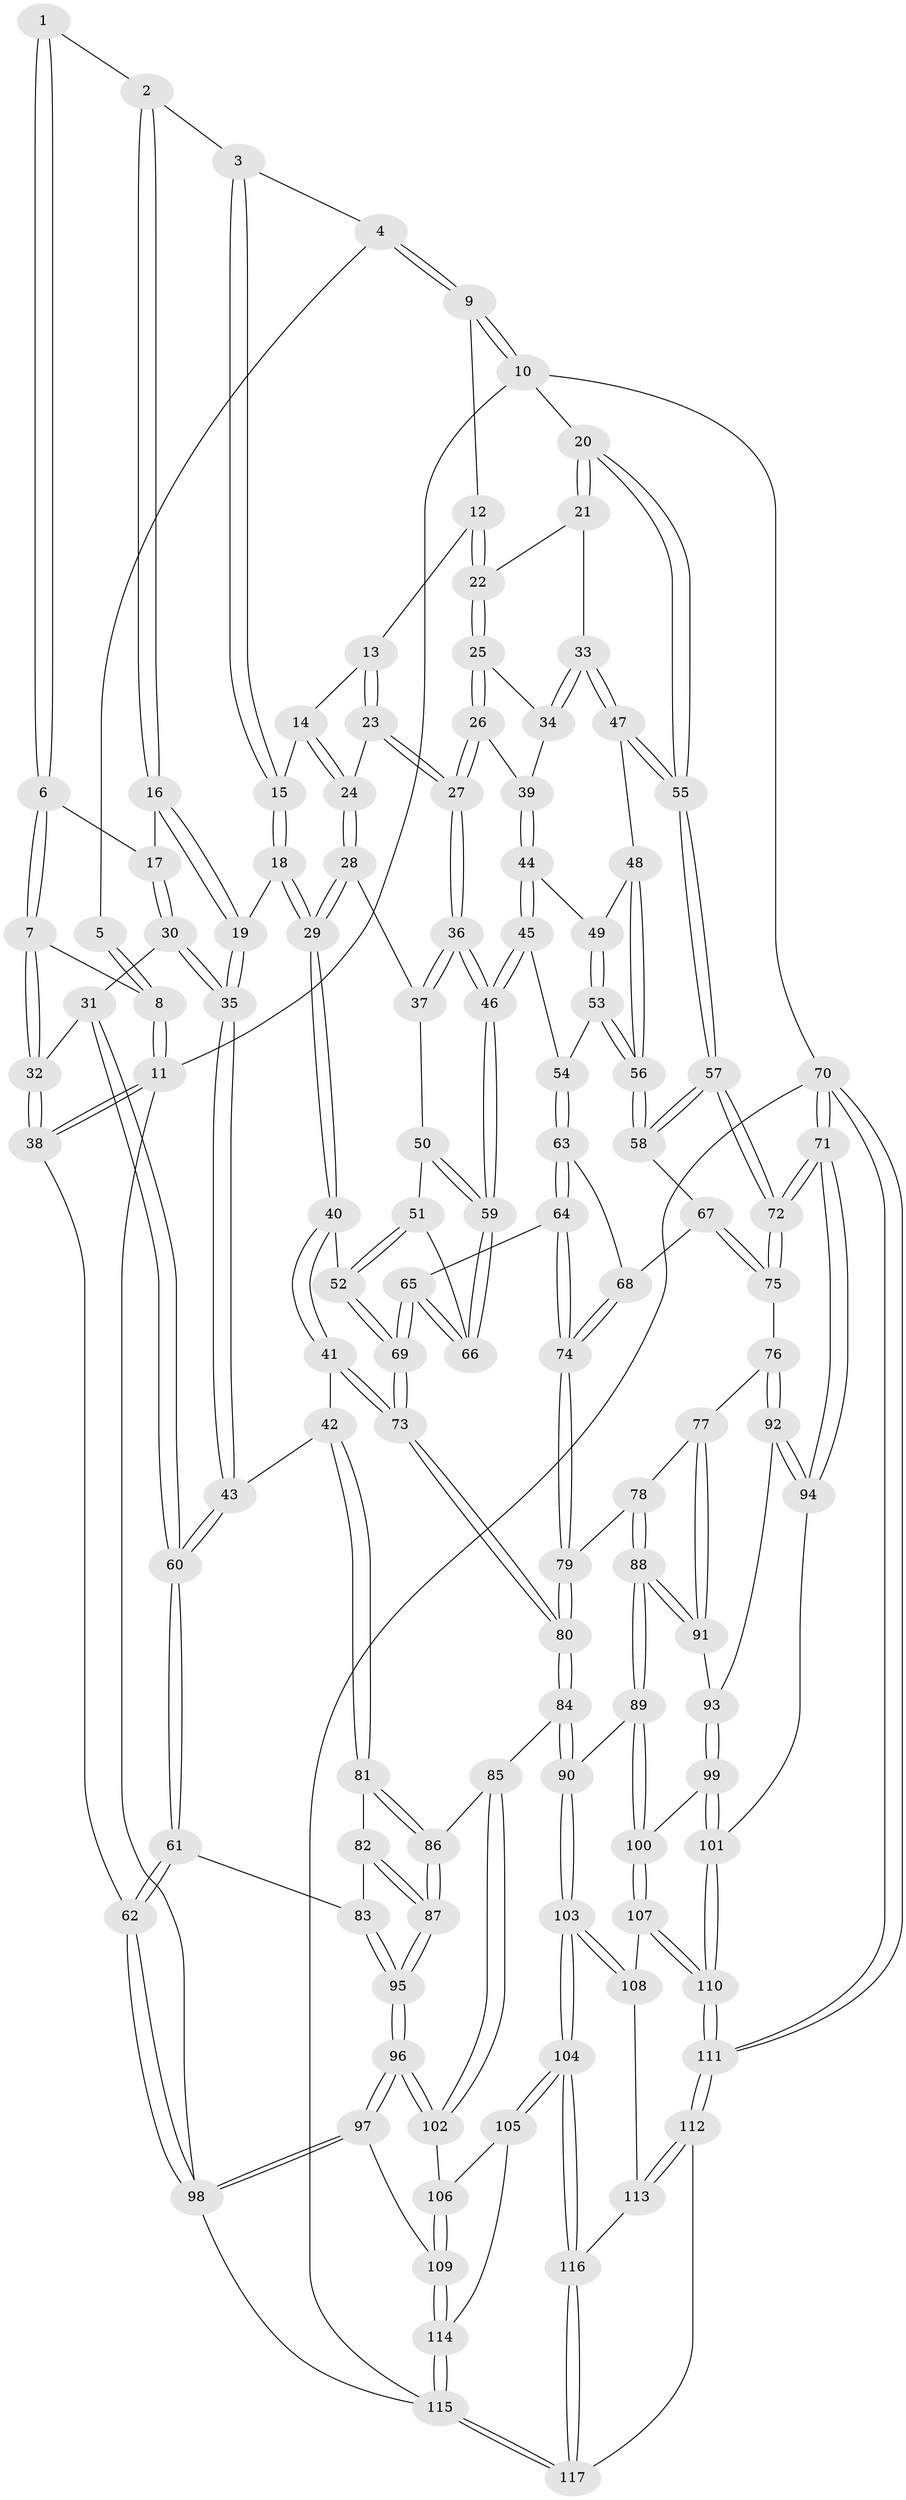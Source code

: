 // coarse degree distribution, {2: 0.13513513513513514, 3: 0.4594594594594595, 4: 0.2702702702702703, 5: 0.05405405405405406, 6: 0.05405405405405406, 7: 0.02702702702702703}
// Generated by graph-tools (version 1.1) at 2025/54/03/04/25 22:54:37]
// undirected, 117 vertices, 289 edges
graph export_dot {
  node [color=gray90,style=filled];
  1 [pos="+0.31262775274843924+0"];
  2 [pos="+0.3888337908270845+0.06800577414909653"];
  3 [pos="+0.5813105378772788+0"];
  4 [pos="+0.5947983903863377+0"];
  5 [pos="+0.29190576940511903+0"];
  6 [pos="+0.2516317286278768+0.11086458528866835"];
  7 [pos="+0.19366549587376283+0.13654278906656872"];
  8 [pos="+0+0"];
  9 [pos="+0.8437775223261244+0"];
  10 [pos="+1+0"];
  11 [pos="+0+0"];
  12 [pos="+0.8212110427214666+0"];
  13 [pos="+0.7684259838152222+0.06383659256395811"];
  14 [pos="+0.6847490256253693+0.09551541587911665"];
  15 [pos="+0.5482970383485922+0.08798428836288347"];
  16 [pos="+0.39534828167634356+0.11811486399549478"];
  17 [pos="+0.35169659698470535+0.12306928589108512"];
  18 [pos="+0.5204051324371688+0.1454017499140361"];
  19 [pos="+0.4548588672529425+0.1535160196388373"];
  20 [pos="+1+0"];
  21 [pos="+0.9082217167618023+0.13641971223431182"];
  22 [pos="+0.9032665564457976+0.13409858285062864"];
  23 [pos="+0.7613717239051033+0.15765872928829394"];
  24 [pos="+0.6656677478454852+0.17944138596610937"];
  25 [pos="+0.8462176305295184+0.20555225167259247"];
  26 [pos="+0.8206237994214154+0.2207977332778753"];
  27 [pos="+0.7901119841273015+0.2260883932356438"];
  28 [pos="+0.6143062198207625+0.21615777520753907"];
  29 [pos="+0.5623466592418913+0.19818692481114938"];
  30 [pos="+0.29422263365637713+0.27797648845039286"];
  31 [pos="+0.18693335994857552+0.21989151383378341"];
  32 [pos="+0.17512193643204121+0.17980014591572038"];
  33 [pos="+1+0.2153890366866362"];
  34 [pos="+0.9071617300778032+0.23184141203963662"];
  35 [pos="+0.3594611580011286+0.3349646166010299"];
  36 [pos="+0.7620845307409818+0.2768967816372626"];
  37 [pos="+0.6194950668217128+0.22159674902777374"];
  38 [pos="+0+0.16925957721245796"];
  39 [pos="+0.8861895186655566+0.27768608187170113"];
  40 [pos="+0.5149732691569654+0.3704470074732104"];
  41 [pos="+0.40067383328171574+0.3922905044855018"];
  42 [pos="+0.3816757667455378+0.3915808494137274"];
  43 [pos="+0.3689118287804127+0.3747336113450454"];
  44 [pos="+0.8896905015807095+0.28480998921251377"];
  45 [pos="+0.8546065199802237+0.330704407774067"];
  46 [pos="+0.765375796360025+0.32740346459885405"];
  47 [pos="+1+0.21791239885160374"];
  48 [pos="+0.977019346604304+0.26550793432100694"];
  49 [pos="+0.9054171858775439+0.2872242583736561"];
  50 [pos="+0.6328713042924545+0.2954326962660854"];
  51 [pos="+0.6272250607558355+0.3625317227758044"];
  52 [pos="+0.5649561359316742+0.39552825707605777"];
  53 [pos="+0.9275276418501379+0.3601402137031949"];
  54 [pos="+0.881969579467626+0.3538813739328337"];
  55 [pos="+1+0.19375118712333733"];
  56 [pos="+0.9458198938714317+0.36832571778253065"];
  57 [pos="+1+0.41312882704808485"];
  58 [pos="+0.9724995829054385+0.41288680604616773"];
  59 [pos="+0.7642963367966223+0.3297315635921541"];
  60 [pos="+0.09532282018959094+0.41298711234746444"];
  61 [pos="+0.00478421110257027+0.4949208545963537"];
  62 [pos="+0+0.4957479457761054"];
  63 [pos="+0.8616701094961197+0.409262849684822"];
  64 [pos="+0.7867783345858623+0.44490034326583155"];
  65 [pos="+0.7535716945267986+0.4037926202740777"];
  66 [pos="+0.748052457798611+0.37692703742889816"];
  67 [pos="+0.9538616232997236+0.4316385932223567"];
  68 [pos="+0.9502080327538874+0.4319360128464123"];
  69 [pos="+0.6084071959033072+0.5078182936924195"];
  70 [pos="+1+1"];
  71 [pos="+1+0.7662254622822776"];
  72 [pos="+1+0.5714170363212663"];
  73 [pos="+0.5973033261175182+0.6123073690312133"];
  74 [pos="+0.8033944010122144+0.49613784958693846"];
  75 [pos="+0.9350684931316496+0.5562296257216"];
  76 [pos="+0.9316203390251667+0.5584198508712234"];
  77 [pos="+0.8698990635265387+0.557667448455239"];
  78 [pos="+0.8103138096164623+0.5103284356075858"];
  79 [pos="+0.8038021118593234+0.5022221070985269"];
  80 [pos="+0.5978670320904582+0.6187744380219196"];
  81 [pos="+0.36854532093909176+0.438513501254911"];
  82 [pos="+0.3496641648249504+0.46889100175264664"];
  83 [pos="+0.028453377991881336+0.5088657213755331"];
  84 [pos="+0.5948795042967332+0.6305041681978366"];
  85 [pos="+0.5904288062911102+0.6323215378035816"];
  86 [pos="+0.504208580618764+0.6220919625513365"];
  87 [pos="+0.2961482255435045+0.66262236967748"];
  88 [pos="+0.7436366987103032+0.7082012897013302"];
  89 [pos="+0.7429377409425265+0.7087050688029864"];
  90 [pos="+0.6838303909688794+0.7040911024732964"];
  91 [pos="+0.831969497590514+0.6650148829279654"];
  92 [pos="+0.9321462230056577+0.5620932844178866"];
  93 [pos="+0.9349628232697114+0.7018745966474271"];
  94 [pos="+1+0.7639150388112731"];
  95 [pos="+0.26272463345077524+0.6934943143252261"];
  96 [pos="+0.2642501488283574+0.7711915015541312"];
  97 [pos="+0.2633049517965116+0.7770690291292113"];
  98 [pos="+0+0.9066682099436864"];
  99 [pos="+0.9544990140281653+0.7244979879331068"];
  100 [pos="+0.8149101310857997+0.7929658687789584"];
  101 [pos="+1+0.7657388135887089"];
  102 [pos="+0.5247239683670731+0.7433513387662336"];
  103 [pos="+0.6485573709432746+0.9090237320065925"];
  104 [pos="+0.5880094433556755+0.965037573886689"];
  105 [pos="+0.5204248997287577+0.8887894329341225"];
  106 [pos="+0.5193162046696513+0.784014209614509"];
  107 [pos="+0.8353659343104043+0.8818858536159563"];
  108 [pos="+0.7849385218308726+0.9034072780786195"];
  109 [pos="+0.2783196721797186+0.8212515439908054"];
  110 [pos="+0.8777763764669924+0.9011455456137203"];
  111 [pos="+1+1"];
  112 [pos="+0.8303212373114102+1"];
  113 [pos="+0.7793277265925718+0.9847374714408422"];
  114 [pos="+0.2846941619973377+0.8441141873057535"];
  115 [pos="+0.21208960613483502+1"];
  116 [pos="+0.5834052332581667+1"];
  117 [pos="+0.5550099024385862+1"];
  1 -- 2;
  1 -- 6;
  1 -- 6;
  2 -- 3;
  2 -- 16;
  2 -- 16;
  3 -- 4;
  3 -- 15;
  3 -- 15;
  4 -- 5;
  4 -- 9;
  4 -- 9;
  5 -- 8;
  5 -- 8;
  6 -- 7;
  6 -- 7;
  6 -- 17;
  7 -- 8;
  7 -- 32;
  7 -- 32;
  8 -- 11;
  8 -- 11;
  9 -- 10;
  9 -- 10;
  9 -- 12;
  10 -- 11;
  10 -- 20;
  10 -- 70;
  11 -- 38;
  11 -- 38;
  11 -- 98;
  12 -- 13;
  12 -- 22;
  12 -- 22;
  13 -- 14;
  13 -- 23;
  13 -- 23;
  14 -- 15;
  14 -- 24;
  14 -- 24;
  15 -- 18;
  15 -- 18;
  16 -- 17;
  16 -- 19;
  16 -- 19;
  17 -- 30;
  17 -- 30;
  18 -- 19;
  18 -- 29;
  18 -- 29;
  19 -- 35;
  19 -- 35;
  20 -- 21;
  20 -- 21;
  20 -- 55;
  20 -- 55;
  21 -- 22;
  21 -- 33;
  22 -- 25;
  22 -- 25;
  23 -- 24;
  23 -- 27;
  23 -- 27;
  24 -- 28;
  24 -- 28;
  25 -- 26;
  25 -- 26;
  25 -- 34;
  26 -- 27;
  26 -- 27;
  26 -- 39;
  27 -- 36;
  27 -- 36;
  28 -- 29;
  28 -- 29;
  28 -- 37;
  29 -- 40;
  29 -- 40;
  30 -- 31;
  30 -- 35;
  30 -- 35;
  31 -- 32;
  31 -- 60;
  31 -- 60;
  32 -- 38;
  32 -- 38;
  33 -- 34;
  33 -- 34;
  33 -- 47;
  33 -- 47;
  34 -- 39;
  35 -- 43;
  35 -- 43;
  36 -- 37;
  36 -- 37;
  36 -- 46;
  36 -- 46;
  37 -- 50;
  38 -- 62;
  39 -- 44;
  39 -- 44;
  40 -- 41;
  40 -- 41;
  40 -- 52;
  41 -- 42;
  41 -- 73;
  41 -- 73;
  42 -- 43;
  42 -- 81;
  42 -- 81;
  43 -- 60;
  43 -- 60;
  44 -- 45;
  44 -- 45;
  44 -- 49;
  45 -- 46;
  45 -- 46;
  45 -- 54;
  46 -- 59;
  46 -- 59;
  47 -- 48;
  47 -- 55;
  47 -- 55;
  48 -- 49;
  48 -- 56;
  48 -- 56;
  49 -- 53;
  49 -- 53;
  50 -- 51;
  50 -- 59;
  50 -- 59;
  51 -- 52;
  51 -- 52;
  51 -- 66;
  52 -- 69;
  52 -- 69;
  53 -- 54;
  53 -- 56;
  53 -- 56;
  54 -- 63;
  54 -- 63;
  55 -- 57;
  55 -- 57;
  56 -- 58;
  56 -- 58;
  57 -- 58;
  57 -- 58;
  57 -- 72;
  57 -- 72;
  58 -- 67;
  59 -- 66;
  59 -- 66;
  60 -- 61;
  60 -- 61;
  61 -- 62;
  61 -- 62;
  61 -- 83;
  62 -- 98;
  62 -- 98;
  63 -- 64;
  63 -- 64;
  63 -- 68;
  64 -- 65;
  64 -- 74;
  64 -- 74;
  65 -- 66;
  65 -- 66;
  65 -- 69;
  65 -- 69;
  67 -- 68;
  67 -- 75;
  67 -- 75;
  68 -- 74;
  68 -- 74;
  69 -- 73;
  69 -- 73;
  70 -- 71;
  70 -- 71;
  70 -- 111;
  70 -- 111;
  70 -- 115;
  71 -- 72;
  71 -- 72;
  71 -- 94;
  71 -- 94;
  72 -- 75;
  72 -- 75;
  73 -- 80;
  73 -- 80;
  74 -- 79;
  74 -- 79;
  75 -- 76;
  76 -- 77;
  76 -- 92;
  76 -- 92;
  77 -- 78;
  77 -- 91;
  77 -- 91;
  78 -- 79;
  78 -- 88;
  78 -- 88;
  79 -- 80;
  79 -- 80;
  80 -- 84;
  80 -- 84;
  81 -- 82;
  81 -- 86;
  81 -- 86;
  82 -- 83;
  82 -- 87;
  82 -- 87;
  83 -- 95;
  83 -- 95;
  84 -- 85;
  84 -- 90;
  84 -- 90;
  85 -- 86;
  85 -- 102;
  85 -- 102;
  86 -- 87;
  86 -- 87;
  87 -- 95;
  87 -- 95;
  88 -- 89;
  88 -- 89;
  88 -- 91;
  88 -- 91;
  89 -- 90;
  89 -- 100;
  89 -- 100;
  90 -- 103;
  90 -- 103;
  91 -- 93;
  92 -- 93;
  92 -- 94;
  92 -- 94;
  93 -- 99;
  93 -- 99;
  94 -- 101;
  95 -- 96;
  95 -- 96;
  96 -- 97;
  96 -- 97;
  96 -- 102;
  96 -- 102;
  97 -- 98;
  97 -- 98;
  97 -- 109;
  98 -- 115;
  99 -- 100;
  99 -- 101;
  99 -- 101;
  100 -- 107;
  100 -- 107;
  101 -- 110;
  101 -- 110;
  102 -- 106;
  103 -- 104;
  103 -- 104;
  103 -- 108;
  103 -- 108;
  104 -- 105;
  104 -- 105;
  104 -- 116;
  104 -- 116;
  105 -- 106;
  105 -- 114;
  106 -- 109;
  106 -- 109;
  107 -- 108;
  107 -- 110;
  107 -- 110;
  108 -- 113;
  109 -- 114;
  109 -- 114;
  110 -- 111;
  110 -- 111;
  111 -- 112;
  111 -- 112;
  112 -- 113;
  112 -- 113;
  112 -- 117;
  113 -- 116;
  114 -- 115;
  114 -- 115;
  115 -- 117;
  115 -- 117;
  116 -- 117;
  116 -- 117;
}
